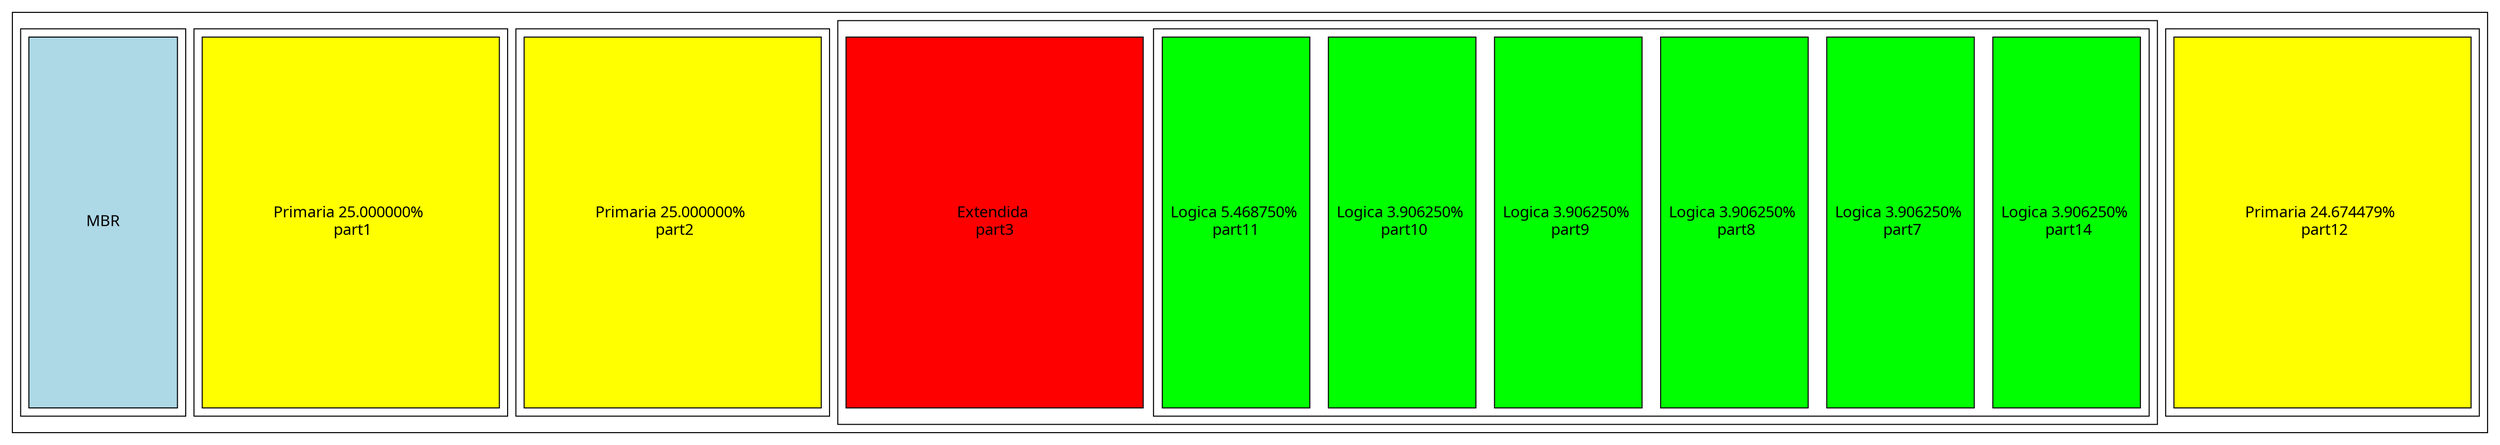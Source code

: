 digraph ArchivoMBR{
     subgraph cluster_DISCO{
         subgraph cluster_e{

           "23" [label =  "Primaria 24.674479% 
 part12",fontname = "Verdana",fillcolor=yellow,style = filled,labelloc=c,shape = rectangle,fontsize = 15,height=5,width = 4];

        }
         subgraph cluster_c{

           "24" [label = "Extendida 
part3",fontname = "Verdana",fillcolor=red,style = filled,labelloc=c,shape = rectangle,fontsize = 15,height=5,width = 4];
                 subgraph cluster_LOGICAS{
           "25" [label = "Logica 3.906250% 
 part14",fontname = "Verdana",fillcolor=green,style = filled,labelloc=c,shape = rectangle,fontsize = 15,height=5,width = 1];

           "26" [label = "Logica 3.906250% 
 part7",fontname = "Verdana",fillcolor=green,style = filled,labelloc=c,shape = rectangle,fontsize = 15,height=5,width = 1];

           "27" [label = "Logica 3.906250% 
 part8",fontname = "Verdana",fillcolor=green,style = filled,labelloc=c,shape = rectangle,fontsize = 15,height=5,width = 1];

           "28" [label = "Logica 3.906250% 
 part9",fontname = "Verdana",fillcolor=green,style = filled,labelloc=c,shape = rectangle,fontsize = 15,height=5,width = 1];

           "29" [label = "Logica 3.906250% 
 part10",fontname = "Verdana",fillcolor=green,style = filled,labelloc=c,shape = rectangle,fontsize = 15,height=5,width = 1];

           "30" [label = "Logica 5.468750% 
part11",fontname = "Verdana",fillcolor=green,style = filled,labelloc=c,shape = rectangle,fontsize = 15,height=5,width = 1];

               }

        }
         subgraph cluster_b{

           "32" [label =  "Primaria 25.000000% 
 part2",fontname = "Verdana",fillcolor=yellow,style = filled,labelloc=c,shape = rectangle,fontsize = 15,height=5,width = 4];

        }
         subgraph cluster_a{

           "33" [label =  "Primaria 25.000000% 
 part1",fontname = "Verdana",fillcolor=yellow,style = filled,labelloc=c,shape = rectangle,fontsize = 15,height=5,width = 4];

        }
         subgraph cluster_MBR{
           "MBR" [label =  "MBR",fontname = "Verdana",fillcolor=lightblue,style = filled,labelloc=c,shape = rectangle,fontsize = 15,height=5,width = 2];

       }
   }
}
